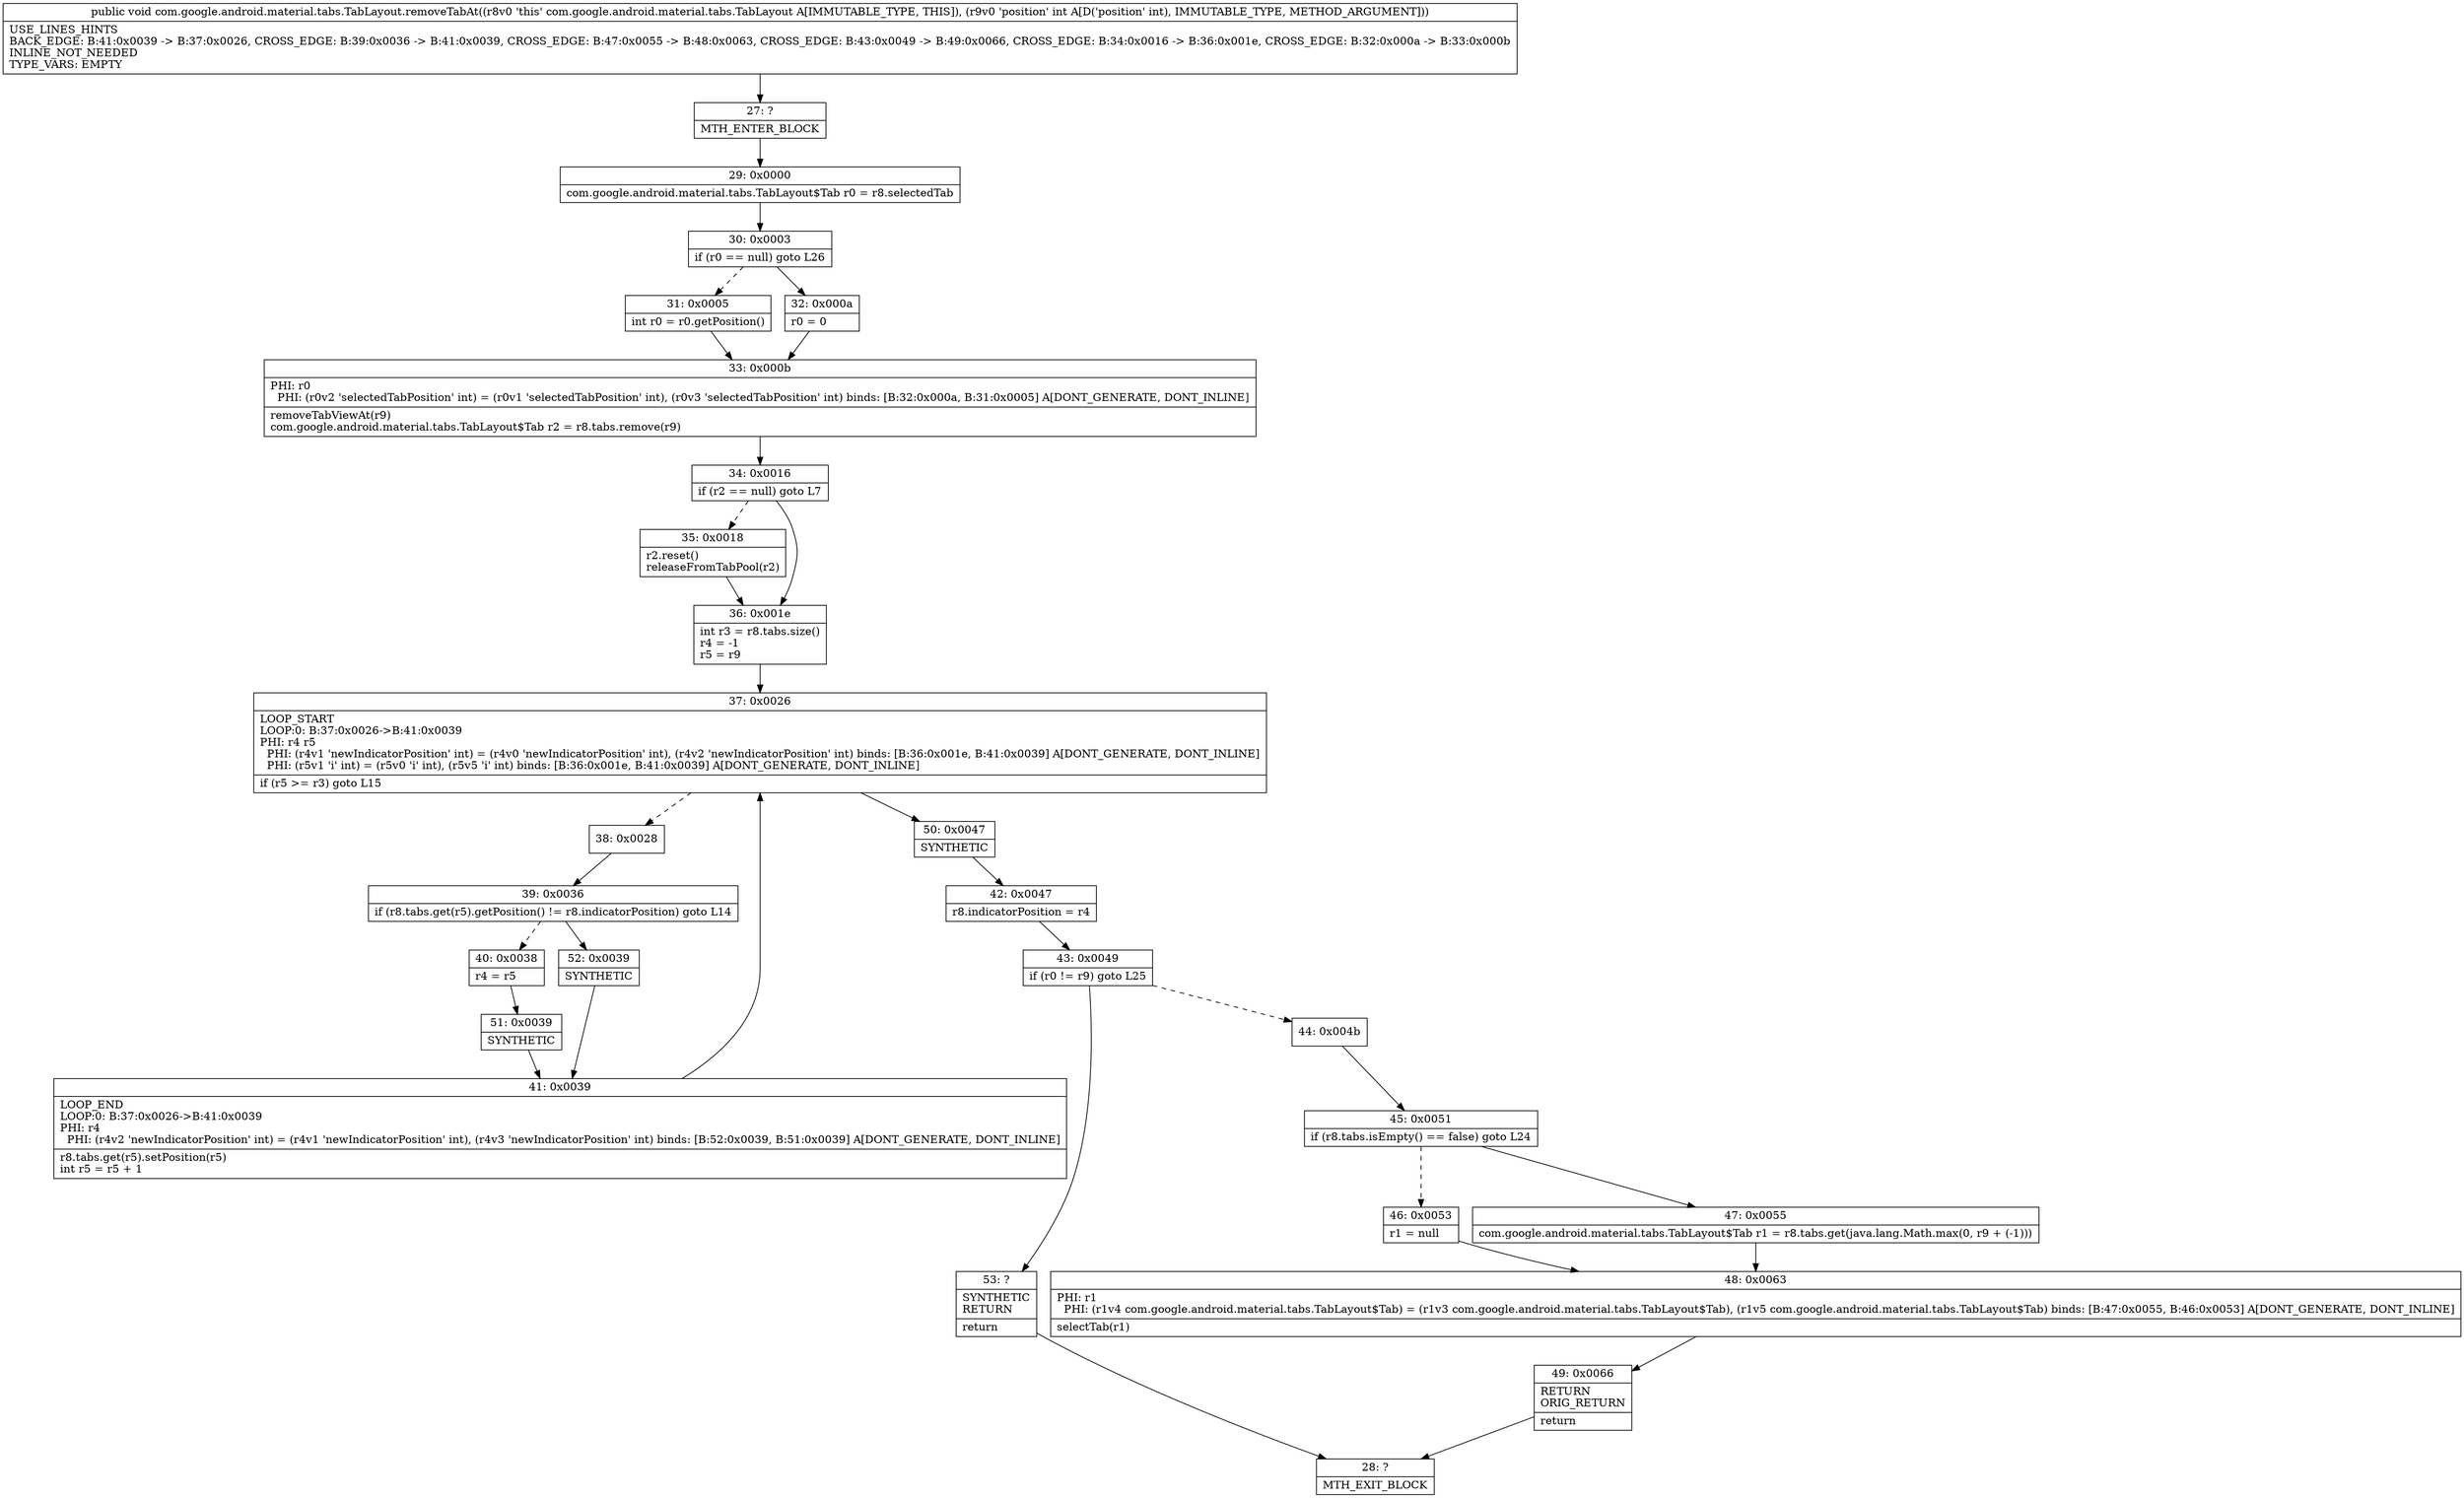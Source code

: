 digraph "CFG forcom.google.android.material.tabs.TabLayout.removeTabAt(I)V" {
Node_27 [shape=record,label="{27\:\ ?|MTH_ENTER_BLOCK\l}"];
Node_29 [shape=record,label="{29\:\ 0x0000|com.google.android.material.tabs.TabLayout$Tab r0 = r8.selectedTab\l}"];
Node_30 [shape=record,label="{30\:\ 0x0003|if (r0 == null) goto L26\l}"];
Node_31 [shape=record,label="{31\:\ 0x0005|int r0 = r0.getPosition()\l}"];
Node_33 [shape=record,label="{33\:\ 0x000b|PHI: r0 \l  PHI: (r0v2 'selectedTabPosition' int) = (r0v1 'selectedTabPosition' int), (r0v3 'selectedTabPosition' int) binds: [B:32:0x000a, B:31:0x0005] A[DONT_GENERATE, DONT_INLINE]\l|removeTabViewAt(r9)\lcom.google.android.material.tabs.TabLayout$Tab r2 = r8.tabs.remove(r9)\l}"];
Node_34 [shape=record,label="{34\:\ 0x0016|if (r2 == null) goto L7\l}"];
Node_35 [shape=record,label="{35\:\ 0x0018|r2.reset()\lreleaseFromTabPool(r2)\l}"];
Node_36 [shape=record,label="{36\:\ 0x001e|int r3 = r8.tabs.size()\lr4 = \-1\lr5 = r9\l}"];
Node_37 [shape=record,label="{37\:\ 0x0026|LOOP_START\lLOOP:0: B:37:0x0026\-\>B:41:0x0039\lPHI: r4 r5 \l  PHI: (r4v1 'newIndicatorPosition' int) = (r4v0 'newIndicatorPosition' int), (r4v2 'newIndicatorPosition' int) binds: [B:36:0x001e, B:41:0x0039] A[DONT_GENERATE, DONT_INLINE]\l  PHI: (r5v1 'i' int) = (r5v0 'i' int), (r5v5 'i' int) binds: [B:36:0x001e, B:41:0x0039] A[DONT_GENERATE, DONT_INLINE]\l|if (r5 \>= r3) goto L15\l}"];
Node_38 [shape=record,label="{38\:\ 0x0028}"];
Node_39 [shape=record,label="{39\:\ 0x0036|if (r8.tabs.get(r5).getPosition() != r8.indicatorPosition) goto L14\l}"];
Node_40 [shape=record,label="{40\:\ 0x0038|r4 = r5\l}"];
Node_51 [shape=record,label="{51\:\ 0x0039|SYNTHETIC\l}"];
Node_41 [shape=record,label="{41\:\ 0x0039|LOOP_END\lLOOP:0: B:37:0x0026\-\>B:41:0x0039\lPHI: r4 \l  PHI: (r4v2 'newIndicatorPosition' int) = (r4v1 'newIndicatorPosition' int), (r4v3 'newIndicatorPosition' int) binds: [B:52:0x0039, B:51:0x0039] A[DONT_GENERATE, DONT_INLINE]\l|r8.tabs.get(r5).setPosition(r5)\lint r5 = r5 + 1\l}"];
Node_52 [shape=record,label="{52\:\ 0x0039|SYNTHETIC\l}"];
Node_50 [shape=record,label="{50\:\ 0x0047|SYNTHETIC\l}"];
Node_42 [shape=record,label="{42\:\ 0x0047|r8.indicatorPosition = r4\l}"];
Node_43 [shape=record,label="{43\:\ 0x0049|if (r0 != r9) goto L25\l}"];
Node_44 [shape=record,label="{44\:\ 0x004b}"];
Node_45 [shape=record,label="{45\:\ 0x0051|if (r8.tabs.isEmpty() == false) goto L24\l}"];
Node_46 [shape=record,label="{46\:\ 0x0053|r1 = null\l}"];
Node_48 [shape=record,label="{48\:\ 0x0063|PHI: r1 \l  PHI: (r1v4 com.google.android.material.tabs.TabLayout$Tab) = (r1v3 com.google.android.material.tabs.TabLayout$Tab), (r1v5 com.google.android.material.tabs.TabLayout$Tab) binds: [B:47:0x0055, B:46:0x0053] A[DONT_GENERATE, DONT_INLINE]\l|selectTab(r1)\l}"];
Node_49 [shape=record,label="{49\:\ 0x0066|RETURN\lORIG_RETURN\l|return\l}"];
Node_28 [shape=record,label="{28\:\ ?|MTH_EXIT_BLOCK\l}"];
Node_47 [shape=record,label="{47\:\ 0x0055|com.google.android.material.tabs.TabLayout$Tab r1 = r8.tabs.get(java.lang.Math.max(0, r9 + (\-1)))\l}"];
Node_53 [shape=record,label="{53\:\ ?|SYNTHETIC\lRETURN\l|return\l}"];
Node_32 [shape=record,label="{32\:\ 0x000a|r0 = 0\l}"];
MethodNode[shape=record,label="{public void com.google.android.material.tabs.TabLayout.removeTabAt((r8v0 'this' com.google.android.material.tabs.TabLayout A[IMMUTABLE_TYPE, THIS]), (r9v0 'position' int A[D('position' int), IMMUTABLE_TYPE, METHOD_ARGUMENT]))  | USE_LINES_HINTS\lBACK_EDGE: B:41:0x0039 \-\> B:37:0x0026, CROSS_EDGE: B:39:0x0036 \-\> B:41:0x0039, CROSS_EDGE: B:47:0x0055 \-\> B:48:0x0063, CROSS_EDGE: B:43:0x0049 \-\> B:49:0x0066, CROSS_EDGE: B:34:0x0016 \-\> B:36:0x001e, CROSS_EDGE: B:32:0x000a \-\> B:33:0x000b\lINLINE_NOT_NEEDED\lTYPE_VARS: EMPTY\l}"];
MethodNode -> Node_27;Node_27 -> Node_29;
Node_29 -> Node_30;
Node_30 -> Node_31[style=dashed];
Node_30 -> Node_32;
Node_31 -> Node_33;
Node_33 -> Node_34;
Node_34 -> Node_35[style=dashed];
Node_34 -> Node_36;
Node_35 -> Node_36;
Node_36 -> Node_37;
Node_37 -> Node_38[style=dashed];
Node_37 -> Node_50;
Node_38 -> Node_39;
Node_39 -> Node_40[style=dashed];
Node_39 -> Node_52;
Node_40 -> Node_51;
Node_51 -> Node_41;
Node_41 -> Node_37;
Node_52 -> Node_41;
Node_50 -> Node_42;
Node_42 -> Node_43;
Node_43 -> Node_44[style=dashed];
Node_43 -> Node_53;
Node_44 -> Node_45;
Node_45 -> Node_46[style=dashed];
Node_45 -> Node_47;
Node_46 -> Node_48;
Node_48 -> Node_49;
Node_49 -> Node_28;
Node_47 -> Node_48;
Node_53 -> Node_28;
Node_32 -> Node_33;
}

